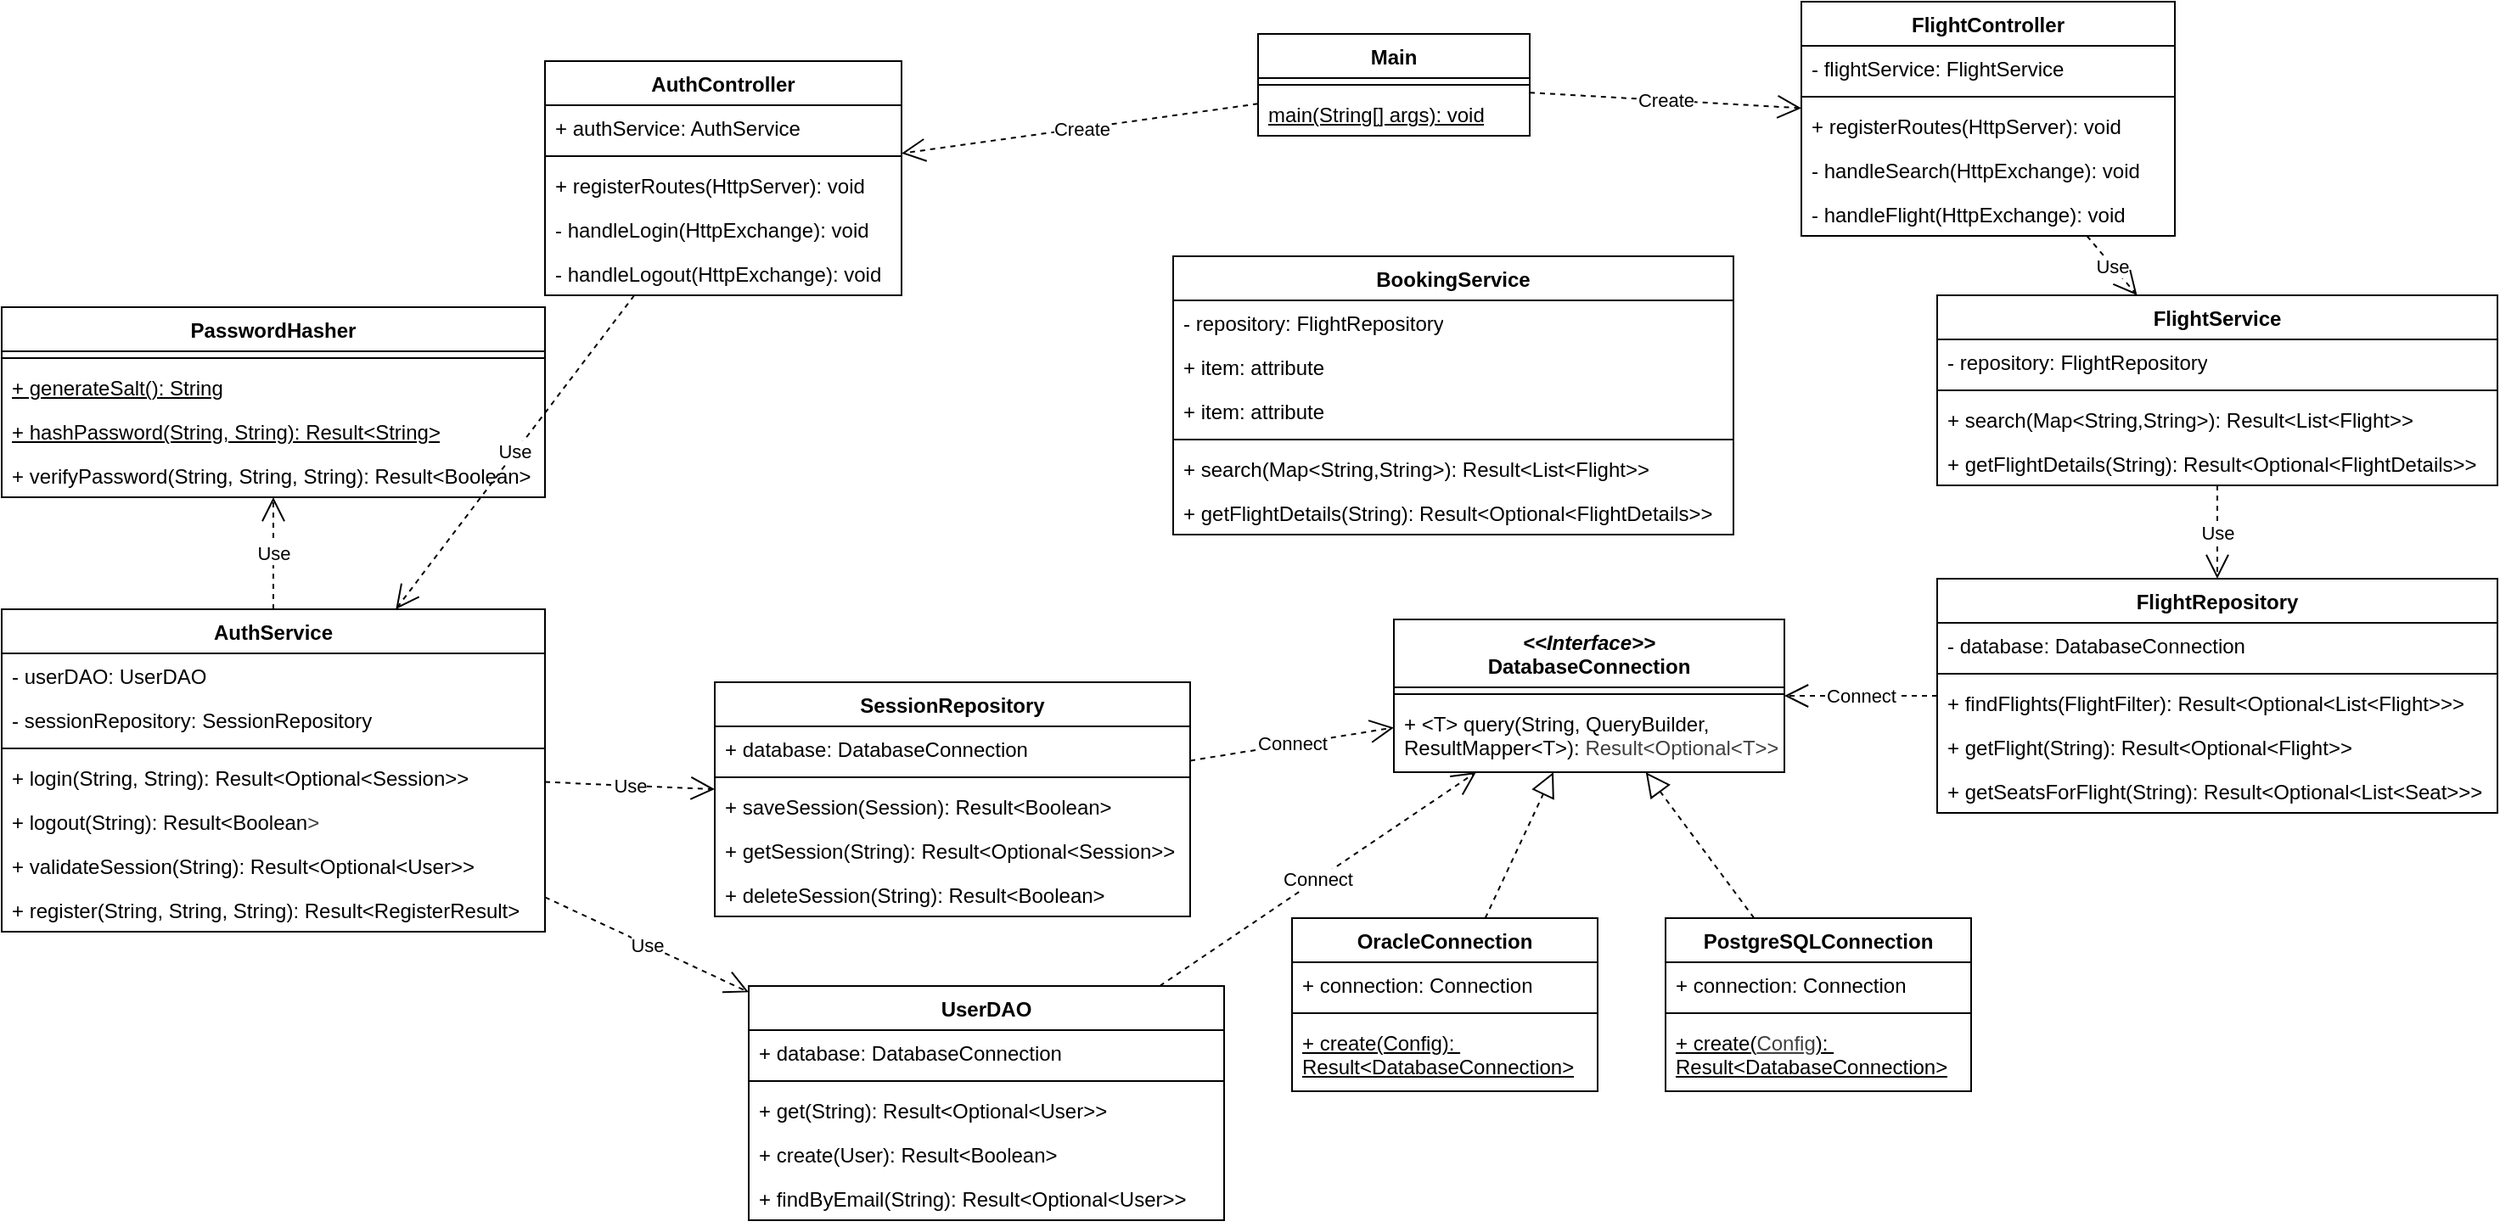 <mxfile scale="2" border="0">
    <diagram id="fuyrAB9VmnkUU6ZfSz69" name="Detailed">
        <mxGraphModel dx="1606" dy="539" grid="1" gridSize="10" guides="1" tooltips="1" connect="1" arrows="1" fold="1" page="1" pageScale="1" pageWidth="850" pageHeight="1100" background="#ffffff" math="0" shadow="0">
            <root>
                <mxCell id="0"/>
                <mxCell id="1" parent="0"/>
                <mxCell id="5" value="Main" style="swimlane;fontStyle=1;align=center;verticalAlign=top;childLayout=stackLayout;horizontal=1;startSize=26;horizontalStack=0;resizeParent=1;resizeParentMax=0;resizeLast=0;collapsible=1;marginBottom=0;whiteSpace=wrap;html=1;" parent="1" vertex="1">
                    <mxGeometry x="-20" y="99" width="160" height="60" as="geometry"/>
                </mxCell>
                <mxCell id="7" value="" style="line;strokeWidth=1;fillColor=none;align=left;verticalAlign=middle;spacingTop=-1;spacingLeft=3;spacingRight=3;rotatable=0;labelPosition=right;points=[];portConstraint=eastwest;strokeColor=inherit;" parent="5" vertex="1">
                    <mxGeometry y="26" width="160" height="8" as="geometry"/>
                </mxCell>
                <mxCell id="8" value="&lt;u&gt;main(String[] args): void&lt;/u&gt;" style="text;strokeColor=none;fillColor=none;align=left;verticalAlign=top;spacingLeft=4;spacingRight=4;overflow=hidden;rotatable=0;points=[[0,0.5],[1,0.5]];portConstraint=eastwest;whiteSpace=wrap;html=1;" parent="5" vertex="1">
                    <mxGeometry y="34" width="160" height="26" as="geometry"/>
                </mxCell>
                <mxCell id="13" value="FlightController" style="swimlane;fontStyle=1;align=center;verticalAlign=top;childLayout=stackLayout;horizontal=1;startSize=26;horizontalStack=0;resizeParent=1;resizeParentMax=0;resizeLast=0;collapsible=1;marginBottom=0;whiteSpace=wrap;html=1;" parent="1" vertex="1">
                    <mxGeometry x="300" y="80" width="220" height="138" as="geometry"/>
                </mxCell>
                <mxCell id="97" value="- flightService: FlightService" style="text;strokeColor=none;fillColor=none;align=left;verticalAlign=top;spacingLeft=4;spacingRight=4;overflow=hidden;rotatable=0;points=[[0,0.5],[1,0.5]];portConstraint=eastwest;whiteSpace=wrap;html=1;" parent="13" vertex="1">
                    <mxGeometry y="26" width="220" height="26" as="geometry"/>
                </mxCell>
                <mxCell id="14" value="" style="line;strokeWidth=1;fillColor=none;align=left;verticalAlign=middle;spacingTop=-1;spacingLeft=3;spacingRight=3;rotatable=0;labelPosition=right;points=[];portConstraint=eastwest;strokeColor=inherit;" parent="13" vertex="1">
                    <mxGeometry y="52" width="220" height="8" as="geometry"/>
                </mxCell>
                <mxCell id="15" value="+ registerRoutes(HttpServer): void" style="text;strokeColor=none;fillColor=none;align=left;verticalAlign=top;spacingLeft=4;spacingRight=4;overflow=hidden;rotatable=0;points=[[0,0.5],[1,0.5]];portConstraint=eastwest;whiteSpace=wrap;html=1;" parent="13" vertex="1">
                    <mxGeometry y="60" width="220" height="26" as="geometry"/>
                </mxCell>
                <mxCell id="98" value="- handleSearch(HttpExchange): void" style="text;strokeColor=none;fillColor=none;align=left;verticalAlign=top;spacingLeft=4;spacingRight=4;overflow=hidden;rotatable=0;points=[[0,0.5],[1,0.5]];portConstraint=eastwest;whiteSpace=wrap;html=1;" parent="13" vertex="1">
                    <mxGeometry y="86" width="220" height="26" as="geometry"/>
                </mxCell>
                <mxCell id="91" value="- handleFlight(&lt;span style=&quot;color: rgb(0, 0, 0);&quot;&gt;HttpExchange&lt;/span&gt;): void" style="text;strokeColor=none;fillColor=none;align=left;verticalAlign=top;spacingLeft=4;spacingRight=4;overflow=hidden;rotatable=0;points=[[0,0.5],[1,0.5]];portConstraint=eastwest;whiteSpace=wrap;html=1;" parent="13" vertex="1">
                    <mxGeometry y="112" width="220" height="26" as="geometry"/>
                </mxCell>
                <mxCell id="99" value="FlightService" style="swimlane;fontStyle=1;align=center;verticalAlign=top;childLayout=stackLayout;horizontal=1;startSize=26;horizontalStack=0;resizeParent=1;resizeParentMax=0;resizeLast=0;collapsible=1;marginBottom=0;whiteSpace=wrap;html=1;" parent="1" vertex="1">
                    <mxGeometry x="380" y="253" width="330" height="112" as="geometry"/>
                </mxCell>
                <mxCell id="100" value="-&amp;nbsp;&lt;span style=&quot;color: rgb(0, 0, 0);&quot;&gt;repository:&amp;nbsp;&lt;/span&gt;FlightRepository" style="text;strokeColor=none;fillColor=none;align=left;verticalAlign=top;spacingLeft=4;spacingRight=4;overflow=hidden;rotatable=0;points=[[0,0.5],[1,0.5]];portConstraint=eastwest;whiteSpace=wrap;html=1;" parent="99" vertex="1">
                    <mxGeometry y="26" width="330" height="26" as="geometry"/>
                </mxCell>
                <mxCell id="101" value="" style="line;strokeWidth=1;fillColor=none;align=left;verticalAlign=middle;spacingTop=-1;spacingLeft=3;spacingRight=3;rotatable=0;labelPosition=right;points=[];portConstraint=eastwest;strokeColor=inherit;" parent="99" vertex="1">
                    <mxGeometry y="52" width="330" height="8" as="geometry"/>
                </mxCell>
                <mxCell id="102" value="+ search(Map&amp;lt;String,String&amp;gt;): Result&amp;lt;List&amp;lt;Flight&amp;gt;&amp;gt;" style="text;strokeColor=none;fillColor=none;align=left;verticalAlign=top;spacingLeft=4;spacingRight=4;overflow=hidden;rotatable=0;points=[[0,0.5],[1,0.5]];portConstraint=eastwest;whiteSpace=wrap;html=1;" parent="99" vertex="1">
                    <mxGeometry y="60" width="330" height="26" as="geometry"/>
                </mxCell>
                <mxCell id="104" value="+ getFlightDetails(String): Result&amp;lt;Optional&amp;lt;FlightDetails&amp;gt;&amp;gt;" style="text;strokeColor=none;fillColor=none;align=left;verticalAlign=top;spacingLeft=4;spacingRight=4;overflow=hidden;rotatable=0;points=[[0,0.5],[1,0.5]];portConstraint=eastwest;whiteSpace=wrap;html=1;" parent="99" vertex="1">
                    <mxGeometry y="86" width="330" height="26" as="geometry"/>
                </mxCell>
                <mxCell id="106" value="FlightRepository" style="swimlane;fontStyle=1;align=center;verticalAlign=top;childLayout=stackLayout;horizontal=1;startSize=26;horizontalStack=0;resizeParent=1;resizeParentMax=0;resizeLast=0;collapsible=1;marginBottom=0;whiteSpace=wrap;html=1;" parent="1" vertex="1">
                    <mxGeometry x="380" y="420" width="330" height="138" as="geometry"/>
                </mxCell>
                <mxCell id="107" value="-&amp;nbsp;&lt;span style=&quot;color: rgb(0, 0, 0);&quot;&gt;database:&amp;nbsp;&lt;/span&gt;DatabaseConnection" style="text;strokeColor=none;fillColor=none;align=left;verticalAlign=top;spacingLeft=4;spacingRight=4;overflow=hidden;rotatable=0;points=[[0,0.5],[1,0.5]];portConstraint=eastwest;whiteSpace=wrap;html=1;" parent="106" vertex="1">
                    <mxGeometry y="26" width="330" height="26" as="geometry"/>
                </mxCell>
                <mxCell id="108" value="" style="line;strokeWidth=1;fillColor=none;align=left;verticalAlign=middle;spacingTop=-1;spacingLeft=3;spacingRight=3;rotatable=0;labelPosition=right;points=[];portConstraint=eastwest;strokeColor=inherit;" parent="106" vertex="1">
                    <mxGeometry y="52" width="330" height="8" as="geometry"/>
                </mxCell>
                <mxCell id="109" value="+ findFlights(FlightFilter): Result&amp;lt;Optional&amp;lt;List&amp;lt;Flight&amp;gt;&amp;gt;&amp;gt;" style="text;strokeColor=none;fillColor=none;align=left;verticalAlign=top;spacingLeft=4;spacingRight=4;overflow=hidden;rotatable=0;points=[[0,0.5],[1,0.5]];portConstraint=eastwest;whiteSpace=wrap;html=1;" parent="106" vertex="1">
                    <mxGeometry y="60" width="330" height="26" as="geometry"/>
                </mxCell>
                <mxCell id="110" value="+ getFlight(String): Result&amp;lt;Optional&amp;lt;Flight&amp;gt;&amp;gt;" style="text;strokeColor=none;fillColor=none;align=left;verticalAlign=top;spacingLeft=4;spacingRight=4;overflow=hidden;rotatable=0;points=[[0,0.5],[1,0.5]];portConstraint=eastwest;whiteSpace=wrap;html=1;" parent="106" vertex="1">
                    <mxGeometry y="86" width="330" height="26" as="geometry"/>
                </mxCell>
                <mxCell id="111" value="+ getSeatsForFlight(String): Result&amp;lt;Optional&amp;lt;List&amp;lt;Seat&amp;gt;&amp;gt;&amp;gt;" style="text;strokeColor=none;fillColor=none;align=left;verticalAlign=top;spacingLeft=4;spacingRight=4;overflow=hidden;rotatable=0;points=[[0,0.5],[1,0.5]];portConstraint=eastwest;whiteSpace=wrap;html=1;" parent="106" vertex="1">
                    <mxGeometry y="112" width="330" height="26" as="geometry"/>
                </mxCell>
                <mxCell id="118" value="&lt;div&gt;&lt;i style=&quot;&quot;&gt;&amp;lt;&amp;lt;Interface&amp;gt;&amp;gt;&lt;/i&gt;&lt;/div&gt;DatabaseConnection" style="swimlane;fontStyle=1;align=center;verticalAlign=top;childLayout=stackLayout;horizontal=1;startSize=40;horizontalStack=0;resizeParent=1;resizeParentMax=0;resizeLast=0;collapsible=1;marginBottom=0;whiteSpace=wrap;html=1;" parent="1" vertex="1">
                    <mxGeometry x="60" y="444" width="230" height="90" as="geometry"/>
                </mxCell>
                <mxCell id="120" value="" style="line;strokeWidth=1;fillColor=none;align=left;verticalAlign=middle;spacingTop=-1;spacingLeft=3;spacingRight=3;rotatable=0;labelPosition=right;points=[];portConstraint=eastwest;strokeColor=inherit;" parent="118" vertex="1">
                    <mxGeometry y="40" width="230" height="8" as="geometry"/>
                </mxCell>
                <mxCell id="121" value="+ &amp;lt;T&amp;gt; query(String, QueryBuilder,&amp;nbsp;&lt;div&gt;ResultMapper&amp;lt;T&amp;gt;):&amp;nbsp;&lt;span style=&quot;color: rgb(63, 63, 63); background-color: transparent;&quot;&gt;Result&amp;lt;Optional&amp;lt;T&amp;gt;&amp;gt;&lt;/span&gt;&lt;/div&gt;" style="text;strokeColor=none;fillColor=none;align=left;verticalAlign=top;spacingLeft=4;spacingRight=4;overflow=hidden;rotatable=0;points=[[0,0.5],[1,0.5]];portConstraint=eastwest;whiteSpace=wrap;html=1;" parent="118" vertex="1">
                    <mxGeometry y="48" width="230" height="42" as="geometry"/>
                </mxCell>
                <mxCell id="122" value="PostgreSQLConnection" style="swimlane;fontStyle=1;align=center;verticalAlign=top;childLayout=stackLayout;horizontal=1;startSize=26;horizontalStack=0;resizeParent=1;resizeParentMax=0;resizeLast=0;collapsible=1;marginBottom=0;whiteSpace=wrap;html=1;" parent="1" vertex="1">
                    <mxGeometry x="220" y="620" width="180" height="102" as="geometry"/>
                </mxCell>
                <mxCell id="123" value="+ connection: Connection" style="text;strokeColor=none;fillColor=none;align=left;verticalAlign=top;spacingLeft=4;spacingRight=4;overflow=hidden;rotatable=0;points=[[0,0.5],[1,0.5]];portConstraint=eastwest;whiteSpace=wrap;html=1;" parent="122" vertex="1">
                    <mxGeometry y="26" width="180" height="26" as="geometry"/>
                </mxCell>
                <mxCell id="124" value="" style="line;strokeWidth=1;fillColor=none;align=left;verticalAlign=middle;spacingTop=-1;spacingLeft=3;spacingRight=3;rotatable=0;labelPosition=right;points=[];portConstraint=eastwest;strokeColor=inherit;" parent="122" vertex="1">
                    <mxGeometry y="52" width="180" height="8" as="geometry"/>
                </mxCell>
                <mxCell id="125" value="&lt;u&gt;+ create(&lt;/u&gt;&lt;u style=&quot;color: rgb(63, 63, 63); scrollbar-color: rgb(226, 226, 226) rgb(251, 251, 251);&quot;&gt;Config&lt;/u&gt;&lt;u&gt;):&amp;nbsp;&lt;/u&gt;&lt;div&gt;&lt;u&gt;Result&amp;lt;DatabaseConnection&amp;gt;&lt;/u&gt;&lt;/div&gt;" style="text;strokeColor=none;fillColor=none;align=left;verticalAlign=top;spacingLeft=4;spacingRight=4;overflow=hidden;rotatable=0;points=[[0,0.5],[1,0.5]];portConstraint=eastwest;whiteSpace=wrap;html=1;" parent="122" vertex="1">
                    <mxGeometry y="60" width="180" height="42" as="geometry"/>
                </mxCell>
                <mxCell id="128" value="" style="endArrow=block;dashed=1;endFill=0;endSize=12;html=1;" parent="1" source="122" target="118" edge="1">
                    <mxGeometry width="160" relative="1" as="geometry">
                        <mxPoint x="470" y="660" as="sourcePoint"/>
                        <mxPoint x="630" y="660" as="targetPoint"/>
                    </mxGeometry>
                </mxCell>
                <mxCell id="129" value="OracleConnection" style="swimlane;fontStyle=1;align=center;verticalAlign=top;childLayout=stackLayout;horizontal=1;startSize=26;horizontalStack=0;resizeParent=1;resizeParentMax=0;resizeLast=0;collapsible=1;marginBottom=0;whiteSpace=wrap;html=1;" parent="1" vertex="1">
                    <mxGeometry y="620" width="180" height="102" as="geometry"/>
                </mxCell>
                <mxCell id="130" value="+ connection: Connection" style="text;strokeColor=none;fillColor=none;align=left;verticalAlign=top;spacingLeft=4;spacingRight=4;overflow=hidden;rotatable=0;points=[[0,0.5],[1,0.5]];portConstraint=eastwest;whiteSpace=wrap;html=1;" parent="129" vertex="1">
                    <mxGeometry y="26" width="180" height="26" as="geometry"/>
                </mxCell>
                <mxCell id="131" value="" style="line;strokeWidth=1;fillColor=none;align=left;verticalAlign=middle;spacingTop=-1;spacingLeft=3;spacingRight=3;rotatable=0;labelPosition=right;points=[];portConstraint=eastwest;strokeColor=inherit;" parent="129" vertex="1">
                    <mxGeometry y="52" width="180" height="8" as="geometry"/>
                </mxCell>
                <mxCell id="132" value="&lt;u&gt;+ create(Config):&amp;nbsp;&lt;/u&gt;&lt;div&gt;&lt;u&gt;Result&amp;lt;DatabaseConnection&amp;gt;&lt;/u&gt;&lt;/div&gt;" style="text;strokeColor=none;fillColor=none;align=left;verticalAlign=top;spacingLeft=4;spacingRight=4;overflow=hidden;rotatable=0;points=[[0,0.5],[1,0.5]];portConstraint=eastwest;whiteSpace=wrap;html=1;" parent="129" vertex="1">
                    <mxGeometry y="60" width="180" height="42" as="geometry"/>
                </mxCell>
                <mxCell id="133" value="" style="endArrow=block;dashed=1;endFill=0;endSize=12;html=1;" parent="1" source="129" target="118" edge="1">
                    <mxGeometry width="160" relative="1" as="geometry">
                        <mxPoint x="282" y="630" as="sourcePoint"/>
                        <mxPoint x="235" y="544" as="targetPoint"/>
                    </mxGeometry>
                </mxCell>
                <mxCell id="175" value="AuthService" style="swimlane;fontStyle=1;align=center;verticalAlign=top;childLayout=stackLayout;horizontal=1;startSize=26;horizontalStack=0;resizeParent=1;resizeParentMax=0;resizeLast=0;collapsible=1;marginBottom=0;whiteSpace=wrap;html=1;" parent="1" vertex="1">
                    <mxGeometry x="-760" y="438" width="320" height="190" as="geometry"/>
                </mxCell>
                <mxCell id="176" value="- userDAO:&amp;nbsp;&lt;span style=&quot;color: rgb(0, 0, 0);&quot;&gt;UserDAO&lt;/span&gt;" style="text;strokeColor=none;fillColor=none;align=left;verticalAlign=top;spacingLeft=4;spacingRight=4;overflow=hidden;rotatable=0;points=[[0,0.5],[1,0.5]];portConstraint=eastwest;whiteSpace=wrap;html=1;" parent="175" vertex="1">
                    <mxGeometry y="26" width="320" height="26" as="geometry"/>
                </mxCell>
                <mxCell id="180" value="-&amp;nbsp;&lt;span style=&quot;color: rgb(0, 0, 0);&quot;&gt;sessionRepository:&amp;nbsp;&lt;/span&gt;SessionRepository" style="text;strokeColor=none;fillColor=none;align=left;verticalAlign=top;spacingLeft=4;spacingRight=4;overflow=hidden;rotatable=0;points=[[0,0.5],[1,0.5]];portConstraint=eastwest;whiteSpace=wrap;html=1;" parent="175" vertex="1">
                    <mxGeometry y="52" width="320" height="26" as="geometry"/>
                </mxCell>
                <mxCell id="177" value="" style="line;strokeWidth=1;fillColor=none;align=left;verticalAlign=middle;spacingTop=-1;spacingLeft=3;spacingRight=3;rotatable=0;labelPosition=right;points=[];portConstraint=eastwest;strokeColor=inherit;" parent="175" vertex="1">
                    <mxGeometry y="78" width="320" height="8" as="geometry"/>
                </mxCell>
                <mxCell id="178" value="+ login(String, String): Result&amp;lt;Optional&amp;lt;Session&amp;gt;&amp;gt;" style="text;strokeColor=none;fillColor=none;align=left;verticalAlign=top;spacingLeft=4;spacingRight=4;overflow=hidden;rotatable=0;points=[[0,0.5],[1,0.5]];portConstraint=eastwest;whiteSpace=wrap;html=1;" parent="175" vertex="1">
                    <mxGeometry y="86" width="320" height="26" as="geometry"/>
                </mxCell>
                <mxCell id="179" value="+ logout(String): Result&amp;lt;Boolean&lt;span style=&quot;color: rgb(63, 63, 63); background-color: transparent;&quot;&gt;&amp;gt;&lt;/span&gt;" style="text;strokeColor=none;fillColor=none;align=left;verticalAlign=top;spacingLeft=4;spacingRight=4;overflow=hidden;rotatable=0;points=[[0,0.5],[1,0.5]];portConstraint=eastwest;whiteSpace=wrap;html=1;" parent="175" vertex="1">
                    <mxGeometry y="112" width="320" height="26" as="geometry"/>
                </mxCell>
                <mxCell id="181" value="+ validateSession(String): Result&amp;lt;Optional&amp;lt;User&amp;gt;&amp;gt;" style="text;strokeColor=none;fillColor=none;align=left;verticalAlign=top;spacingLeft=4;spacingRight=4;overflow=hidden;rotatable=0;points=[[0,0.5],[1,0.5]];portConstraint=eastwest;whiteSpace=wrap;html=1;" parent="175" vertex="1">
                    <mxGeometry y="138" width="320" height="26" as="geometry"/>
                </mxCell>
                <mxCell id="207" value="+ register(String, String, String): Result&amp;lt;RegisterResult&amp;gt;" style="text;strokeColor=none;fillColor=none;align=left;verticalAlign=top;spacingLeft=4;spacingRight=4;overflow=hidden;rotatable=0;points=[[0,0.5],[1,0.5]];portConstraint=eastwest;whiteSpace=wrap;html=1;" parent="175" vertex="1">
                    <mxGeometry y="164" width="320" height="26" as="geometry"/>
                </mxCell>
                <mxCell id="182" value="AuthController" style="swimlane;fontStyle=1;align=center;verticalAlign=top;childLayout=stackLayout;horizontal=1;startSize=26;horizontalStack=0;resizeParent=1;resizeParentMax=0;resizeLast=0;collapsible=1;marginBottom=0;whiteSpace=wrap;html=1;" parent="1" vertex="1">
                    <mxGeometry x="-440" y="115" width="210" height="138" as="geometry"/>
                </mxCell>
                <mxCell id="183" value="+ authService: AuthService" style="text;strokeColor=none;fillColor=none;align=left;verticalAlign=top;spacingLeft=4;spacingRight=4;overflow=hidden;rotatable=0;points=[[0,0.5],[1,0.5]];portConstraint=eastwest;whiteSpace=wrap;html=1;" parent="182" vertex="1">
                    <mxGeometry y="26" width="210" height="26" as="geometry"/>
                </mxCell>
                <mxCell id="184" value="" style="line;strokeWidth=1;fillColor=none;align=left;verticalAlign=middle;spacingTop=-1;spacingLeft=3;spacingRight=3;rotatable=0;labelPosition=right;points=[];portConstraint=eastwest;strokeColor=inherit;" parent="182" vertex="1">
                    <mxGeometry y="52" width="210" height="8" as="geometry"/>
                </mxCell>
                <mxCell id="185" value="+ registerRoutes(HttpServer): void" style="text;strokeColor=none;fillColor=none;align=left;verticalAlign=top;spacingLeft=4;spacingRight=4;overflow=hidden;rotatable=0;points=[[0,0.5],[1,0.5]];portConstraint=eastwest;whiteSpace=wrap;html=1;" parent="182" vertex="1">
                    <mxGeometry y="60" width="210" height="26" as="geometry"/>
                </mxCell>
                <mxCell id="186" value="- handleLogin(HttpExchange): void" style="text;strokeColor=none;fillColor=none;align=left;verticalAlign=top;spacingLeft=4;spacingRight=4;overflow=hidden;rotatable=0;points=[[0,0.5],[1,0.5]];portConstraint=eastwest;whiteSpace=wrap;html=1;" parent="182" vertex="1">
                    <mxGeometry y="86" width="210" height="26" as="geometry"/>
                </mxCell>
                <mxCell id="187" value="&lt;span style=&quot;color: rgb(0, 0, 0);&quot;&gt;- handleLogout(HttpExchange): void&lt;/span&gt;" style="text;strokeColor=none;fillColor=none;align=left;verticalAlign=top;spacingLeft=4;spacingRight=4;overflow=hidden;rotatable=0;points=[[0,0.5],[1,0.5]];portConstraint=eastwest;whiteSpace=wrap;html=1;" parent="182" vertex="1">
                    <mxGeometry y="112" width="210" height="26" as="geometry"/>
                </mxCell>
                <mxCell id="190" value="UserDAO" style="swimlane;fontStyle=1;align=center;verticalAlign=top;childLayout=stackLayout;horizontal=1;startSize=26;horizontalStack=0;resizeParent=1;resizeParentMax=0;resizeLast=0;collapsible=1;marginBottom=0;whiteSpace=wrap;html=1;" parent="1" vertex="1">
                    <mxGeometry x="-320" y="660" width="280" height="138" as="geometry"/>
                </mxCell>
                <mxCell id="191" value="+&amp;nbsp;&lt;span style=&quot;color: rgb(0, 0, 0);&quot;&gt;database&lt;/span&gt;: DatabaseConnection" style="text;strokeColor=none;fillColor=none;align=left;verticalAlign=top;spacingLeft=4;spacingRight=4;overflow=hidden;rotatable=0;points=[[0,0.5],[1,0.5]];portConstraint=eastwest;whiteSpace=wrap;html=1;" parent="190" vertex="1">
                    <mxGeometry y="26" width="280" height="26" as="geometry"/>
                </mxCell>
                <mxCell id="192" value="" style="line;strokeWidth=1;fillColor=none;align=left;verticalAlign=middle;spacingTop=-1;spacingLeft=3;spacingRight=3;rotatable=0;labelPosition=right;points=[];portConstraint=eastwest;strokeColor=inherit;" parent="190" vertex="1">
                    <mxGeometry y="52" width="280" height="8" as="geometry"/>
                </mxCell>
                <mxCell id="193" value="+ get(String): Result&amp;lt;Optional&amp;lt;User&amp;gt;&amp;gt;" style="text;strokeColor=none;fillColor=none;align=left;verticalAlign=top;spacingLeft=4;spacingRight=4;overflow=hidden;rotatable=0;points=[[0,0.5],[1,0.5]];portConstraint=eastwest;whiteSpace=wrap;html=1;" parent="190" vertex="1">
                    <mxGeometry y="60" width="280" height="26" as="geometry"/>
                </mxCell>
                <mxCell id="196" value="+ create(User): Result&amp;lt;Boolean&amp;gt;" style="text;strokeColor=none;fillColor=none;align=left;verticalAlign=top;spacingLeft=4;spacingRight=4;overflow=hidden;rotatable=0;points=[[0,0.5],[1,0.5]];portConstraint=eastwest;whiteSpace=wrap;html=1;" parent="190" vertex="1">
                    <mxGeometry y="86" width="280" height="26" as="geometry"/>
                </mxCell>
                <mxCell id="194" value="+ findByEmail(String): Result&amp;lt;Optional&amp;lt;User&amp;gt;&amp;gt;" style="text;strokeColor=none;fillColor=none;align=left;verticalAlign=top;spacingLeft=4;spacingRight=4;overflow=hidden;rotatable=0;points=[[0,0.5],[1,0.5]];portConstraint=eastwest;whiteSpace=wrap;html=1;" parent="190" vertex="1">
                    <mxGeometry y="112" width="280" height="26" as="geometry"/>
                </mxCell>
                <mxCell id="197" value="SessionRepository" style="swimlane;fontStyle=1;align=center;verticalAlign=top;childLayout=stackLayout;horizontal=1;startSize=26;horizontalStack=0;resizeParent=1;resizeParentMax=0;resizeLast=0;collapsible=1;marginBottom=0;whiteSpace=wrap;html=1;" parent="1" vertex="1">
                    <mxGeometry x="-340" y="481" width="280" height="138" as="geometry"/>
                </mxCell>
                <mxCell id="198" value="+&amp;nbsp;&lt;span style=&quot;color: rgb(0, 0, 0);&quot;&gt;database&lt;/span&gt;: DatabaseConnection" style="text;strokeColor=none;fillColor=none;align=left;verticalAlign=top;spacingLeft=4;spacingRight=4;overflow=hidden;rotatable=0;points=[[0,0.5],[1,0.5]];portConstraint=eastwest;whiteSpace=wrap;html=1;" parent="197" vertex="1">
                    <mxGeometry y="26" width="280" height="26" as="geometry"/>
                </mxCell>
                <mxCell id="199" value="" style="line;strokeWidth=1;fillColor=none;align=left;verticalAlign=middle;spacingTop=-1;spacingLeft=3;spacingRight=3;rotatable=0;labelPosition=right;points=[];portConstraint=eastwest;strokeColor=inherit;" parent="197" vertex="1">
                    <mxGeometry y="52" width="280" height="8" as="geometry"/>
                </mxCell>
                <mxCell id="200" value="+ saveSession(Session): Result&amp;lt;Boolean&amp;gt;" style="text;strokeColor=none;fillColor=none;align=left;verticalAlign=top;spacingLeft=4;spacingRight=4;overflow=hidden;rotatable=0;points=[[0,0.5],[1,0.5]];portConstraint=eastwest;whiteSpace=wrap;html=1;" parent="197" vertex="1">
                    <mxGeometry y="60" width="280" height="26" as="geometry"/>
                </mxCell>
                <mxCell id="201" value="+ getSession(String): Result&amp;lt;Optional&amp;lt;Session&amp;gt;&amp;gt;" style="text;strokeColor=none;fillColor=none;align=left;verticalAlign=top;spacingLeft=4;spacingRight=4;overflow=hidden;rotatable=0;points=[[0,0.5],[1,0.5]];portConstraint=eastwest;whiteSpace=wrap;html=1;" parent="197" vertex="1">
                    <mxGeometry y="86" width="280" height="26" as="geometry"/>
                </mxCell>
                <mxCell id="202" value="+ deleteSession(String): Result&amp;lt;Boolean&amp;gt;" style="text;strokeColor=none;fillColor=none;align=left;verticalAlign=top;spacingLeft=4;spacingRight=4;overflow=hidden;rotatable=0;points=[[0,0.5],[1,0.5]];portConstraint=eastwest;whiteSpace=wrap;html=1;" parent="197" vertex="1">
                    <mxGeometry y="112" width="280" height="26" as="geometry"/>
                </mxCell>
                <mxCell id="208" value="PasswordHasher" style="swimlane;fontStyle=1;align=center;verticalAlign=top;childLayout=stackLayout;horizontal=1;startSize=26;horizontalStack=0;resizeParent=1;resizeParentMax=0;resizeLast=0;collapsible=1;marginBottom=0;whiteSpace=wrap;html=1;" parent="1" vertex="1">
                    <mxGeometry x="-760" y="260" width="320" height="112" as="geometry"/>
                </mxCell>
                <mxCell id="210" value="" style="line;strokeWidth=1;fillColor=none;align=left;verticalAlign=middle;spacingTop=-1;spacingLeft=3;spacingRight=3;rotatable=0;labelPosition=right;points=[];portConstraint=eastwest;strokeColor=inherit;" parent="208" vertex="1">
                    <mxGeometry y="26" width="320" height="8" as="geometry"/>
                </mxCell>
                <mxCell id="211" value="&lt;u&gt;+ generateSalt(): String&lt;/u&gt;" style="text;strokeColor=none;fillColor=none;align=left;verticalAlign=top;spacingLeft=4;spacingRight=4;overflow=hidden;rotatable=0;points=[[0,0.5],[1,0.5]];portConstraint=eastwest;whiteSpace=wrap;html=1;" parent="208" vertex="1">
                    <mxGeometry y="34" width="320" height="26" as="geometry"/>
                </mxCell>
                <mxCell id="212" value="&lt;u&gt;+ hashPassword(String, String): Result&amp;lt;String&amp;gt;&lt;/u&gt;" style="text;strokeColor=none;fillColor=none;align=left;verticalAlign=top;spacingLeft=4;spacingRight=4;overflow=hidden;rotatable=0;points=[[0,0.5],[1,0.5]];portConstraint=eastwest;whiteSpace=wrap;html=1;" parent="208" vertex="1">
                    <mxGeometry y="60" width="320" height="26" as="geometry"/>
                </mxCell>
                <mxCell id="213" value="+ verifyPassword(String, String, String): Result&amp;lt;Boolean&amp;gt;" style="text;strokeColor=none;fillColor=none;align=left;verticalAlign=top;spacingLeft=4;spacingRight=4;overflow=hidden;rotatable=0;points=[[0,0.5],[1,0.5]];portConstraint=eastwest;whiteSpace=wrap;html=1;" parent="208" vertex="1">
                    <mxGeometry y="86" width="320" height="26" as="geometry"/>
                </mxCell>
                <mxCell id="214" value="Use" style="endArrow=open;endSize=12;dashed=1;html=1;" parent="1" source="175" target="208" edge="1">
                    <mxGeometry width="160" relative="1" as="geometry">
                        <mxPoint x="-420" y="250" as="sourcePoint"/>
                        <mxPoint x="-260" y="250" as="targetPoint"/>
                    </mxGeometry>
                </mxCell>
                <mxCell id="215" value="Create" style="endArrow=open;endSize=12;dashed=1;html=1;" parent="1" source="5" target="182" edge="1">
                    <mxGeometry x="-0.005" width="160" relative="1" as="geometry">
                        <mxPoint x="-360" y="220" as="sourcePoint"/>
                        <mxPoint x="-200" y="220" as="targetPoint"/>
                        <mxPoint as="offset"/>
                    </mxGeometry>
                </mxCell>
                <mxCell id="216" value="Create" style="endArrow=open;endSize=12;dashed=1;html=1;" parent="1" source="5" target="13" edge="1">
                    <mxGeometry width="160" relative="1" as="geometry">
                        <mxPoint x="230" y="110" as="sourcePoint"/>
                        <mxPoint x="390" y="110" as="targetPoint"/>
                    </mxGeometry>
                </mxCell>
                <mxCell id="217" value="Use" style="endArrow=open;endSize=12;dashed=1;html=1;" parent="1" source="13" target="99" edge="1">
                    <mxGeometry x="-0.006" width="160" relative="1" as="geometry">
                        <mxPoint x="330" y="370" as="sourcePoint"/>
                        <mxPoint x="505" y="400" as="targetPoint"/>
                        <mxPoint as="offset"/>
                    </mxGeometry>
                </mxCell>
                <mxCell id="218" value="Use" style="endArrow=open;endSize=12;dashed=1;html=1;" parent="1" source="99" target="106" edge="1">
                    <mxGeometry x="-0.006" width="160" relative="1" as="geometry">
                        <mxPoint x="320" y="319" as="sourcePoint"/>
                        <mxPoint x="390" y="319" as="targetPoint"/>
                        <mxPoint as="offset"/>
                    </mxGeometry>
                </mxCell>
                <mxCell id="219" value="&lt;span style=&quot;color: rgb(0, 0, 0);&quot;&gt;Connect&lt;/span&gt;" style="endArrow=open;endSize=12;dashed=1;html=1;" parent="1" source="106" target="118" edge="1">
                    <mxGeometry x="0.003" width="160" relative="1" as="geometry">
                        <mxPoint x="300" y="390" as="sourcePoint"/>
                        <mxPoint x="460" y="390" as="targetPoint"/>
                        <mxPoint as="offset"/>
                    </mxGeometry>
                </mxCell>
                <mxCell id="220" value="Connect" style="endArrow=open;endSize=12;dashed=1;html=1;" parent="1" source="197" target="118" edge="1">
                    <mxGeometry width="160" relative="1" as="geometry">
                        <mxPoint x="-40" y="410" as="sourcePoint"/>
                        <mxPoint x="120" y="410" as="targetPoint"/>
                    </mxGeometry>
                </mxCell>
                <mxCell id="221" value="Connect" style="endArrow=open;endSize=12;dashed=1;html=1;" parent="1" source="190" target="118" edge="1">
                    <mxGeometry width="160" relative="1" as="geometry">
                        <mxPoint x="10" y="790" as="sourcePoint"/>
                        <mxPoint x="170" y="790" as="targetPoint"/>
                    </mxGeometry>
                </mxCell>
                <mxCell id="222" value="Use" style="endArrow=open;endSize=12;dashed=1;html=1;" parent="1" source="182" target="175" edge="1">
                    <mxGeometry width="160" relative="1" as="geometry">
                        <mxPoint x="-90" y="440" as="sourcePoint"/>
                        <mxPoint x="70" y="440" as="targetPoint"/>
                    </mxGeometry>
                </mxCell>
                <mxCell id="223" value="Use" style="endArrow=open;endSize=12;dashed=1;html=1;" parent="1" source="175" target="197" edge="1">
                    <mxGeometry x="0.006" width="160" relative="1" as="geometry">
                        <mxPoint x="-440" y="650" as="sourcePoint"/>
                        <mxPoint x="-280" y="650" as="targetPoint"/>
                        <mxPoint as="offset"/>
                    </mxGeometry>
                </mxCell>
                <mxCell id="224" value="Use" style="endArrow=open;endSize=12;dashed=1;html=1;" parent="1" source="175" target="190" edge="1">
                    <mxGeometry width="160" relative="1" as="geometry">
                        <mxPoint x="-490" y="740" as="sourcePoint"/>
                        <mxPoint x="-330" y="740" as="targetPoint"/>
                    </mxGeometry>
                </mxCell>
                <mxCell id="225" value="BookingService" style="swimlane;fontStyle=1;align=center;verticalAlign=top;childLayout=stackLayout;horizontal=1;startSize=26;horizontalStack=0;resizeParent=1;resizeParentMax=0;resizeLast=0;collapsible=1;marginBottom=0;whiteSpace=wrap;html=1;" parent="1" vertex="1">
                    <mxGeometry x="-70" y="230" width="330" height="164" as="geometry"/>
                </mxCell>
                <mxCell id="226" value="-&amp;nbsp;&lt;span style=&quot;color: rgb(0, 0, 0);&quot;&gt;repository:&amp;nbsp;&lt;/span&gt;FlightRepository" style="text;strokeColor=none;fillColor=none;align=left;verticalAlign=top;spacingLeft=4;spacingRight=4;overflow=hidden;rotatable=0;points=[[0,0.5],[1,0.5]];portConstraint=eastwest;whiteSpace=wrap;html=1;" parent="225" vertex="1">
                    <mxGeometry y="26" width="330" height="26" as="geometry"/>
                </mxCell>
                <mxCell id="230" value="+ item: attribute" style="text;strokeColor=none;fillColor=none;align=left;verticalAlign=top;spacingLeft=4;spacingRight=4;overflow=hidden;rotatable=0;points=[[0,0.5],[1,0.5]];portConstraint=eastwest;whiteSpace=wrap;html=1;" parent="225" vertex="1">
                    <mxGeometry y="52" width="330" height="26" as="geometry"/>
                </mxCell>
                <mxCell id="231" value="+ item: attribute" style="text;strokeColor=none;fillColor=none;align=left;verticalAlign=top;spacingLeft=4;spacingRight=4;overflow=hidden;rotatable=0;points=[[0,0.5],[1,0.5]];portConstraint=eastwest;whiteSpace=wrap;html=1;" parent="225" vertex="1">
                    <mxGeometry y="78" width="330" height="26" as="geometry"/>
                </mxCell>
                <mxCell id="227" value="" style="line;strokeWidth=1;fillColor=none;align=left;verticalAlign=middle;spacingTop=-1;spacingLeft=3;spacingRight=3;rotatable=0;labelPosition=right;points=[];portConstraint=eastwest;strokeColor=inherit;" parent="225" vertex="1">
                    <mxGeometry y="104" width="330" height="8" as="geometry"/>
                </mxCell>
                <mxCell id="228" value="+ search(Map&amp;lt;String,String&amp;gt;): Result&amp;lt;List&amp;lt;Flight&amp;gt;&amp;gt;" style="text;strokeColor=none;fillColor=none;align=left;verticalAlign=top;spacingLeft=4;spacingRight=4;overflow=hidden;rotatable=0;points=[[0,0.5],[1,0.5]];portConstraint=eastwest;whiteSpace=wrap;html=1;" parent="225" vertex="1">
                    <mxGeometry y="112" width="330" height="26" as="geometry"/>
                </mxCell>
                <mxCell id="229" value="+ getFlightDetails(String): Result&amp;lt;Optional&amp;lt;FlightDetails&amp;gt;&amp;gt;" style="text;strokeColor=none;fillColor=none;align=left;verticalAlign=top;spacingLeft=4;spacingRight=4;overflow=hidden;rotatable=0;points=[[0,0.5],[1,0.5]];portConstraint=eastwest;whiteSpace=wrap;html=1;" parent="225" vertex="1">
                    <mxGeometry y="138" width="330" height="26" as="geometry"/>
                </mxCell>
            </root>
        </mxGraphModel>
    </diagram>
    <diagram id="A-eiyN4UsK5ry4XvOA41" name="Modules">
        <mxGraphModel dx="2013" dy="829" grid="1" gridSize="10" guides="1" tooltips="1" connect="1" arrows="1" fold="1" page="1" pageScale="1" pageWidth="850" pageHeight="1100" math="0" shadow="0">
            <root>
                <mxCell id="0"/>
                <mxCell id="1" parent="0"/>
                <mxCell id="-EjL1i1wXNJWNGbQ4jRf-1" value="&lt;span style=&quot;color: rgb(0, 0, 0); font-weight: 700;&quot;&gt;Main&lt;/span&gt;" style="html=1;whiteSpace=wrap;" vertex="1" parent="1">
                    <mxGeometry x="-440" y="480" width="110" height="50" as="geometry"/>
                </mxCell>
                <mxCell id="-EjL1i1wXNJWNGbQ4jRf-2" value="&lt;span style=&quot;color: rgb(0, 0, 0); font-weight: 700;&quot;&gt;FlightController&lt;/span&gt;" style="html=1;whiteSpace=wrap;" vertex="1" parent="1">
                    <mxGeometry x="-240" y="600" width="110" height="50" as="geometry"/>
                </mxCell>
                <mxCell id="-EjL1i1wXNJWNGbQ4jRf-3" value="&lt;span style=&quot;color: rgb(0, 0, 0); font-weight: 700;&quot;&gt;BookingService&lt;/span&gt;" style="html=1;whiteSpace=wrap;" vertex="1" parent="1">
                    <mxGeometry x="-50" y="540" width="110" height="50" as="geometry"/>
                </mxCell>
                <mxCell id="-EjL1i1wXNJWNGbQ4jRf-4" value="&lt;b&gt;Booking&lt;/b&gt;&lt;div&gt;&lt;b&gt;Controller&lt;/b&gt;&lt;/div&gt;" style="html=1;whiteSpace=wrap;" vertex="1" parent="1">
                    <mxGeometry x="-240" y="480" width="110" height="50" as="geometry"/>
                </mxCell>
                <mxCell id="-EjL1i1wXNJWNGbQ4jRf-5" value="&lt;b&gt;AuthController&lt;/b&gt;" style="html=1;whiteSpace=wrap;" vertex="1" parent="1">
                    <mxGeometry x="-240" y="360" width="110" height="50" as="geometry"/>
                </mxCell>
                <mxCell id="-EjL1i1wXNJWNGbQ4jRf-6" value="&lt;b&gt;FlightService&lt;/b&gt;" style="html=1;whiteSpace=wrap;" vertex="1" parent="1">
                    <mxGeometry x="-50" y="660" width="110" height="50" as="geometry"/>
                </mxCell>
                <mxCell id="-EjL1i1wXNJWNGbQ4jRf-7" value="&lt;b&gt;AuthService&lt;/b&gt;" style="html=1;whiteSpace=wrap;" vertex="1" parent="1">
                    <mxGeometry x="-50" y="420" width="110" height="50" as="geometry"/>
                </mxCell>
                <mxCell id="-EjL1i1wXNJWNGbQ4jRf-8" value="&lt;b&gt;FlightRepository&lt;/b&gt;" style="html=1;whiteSpace=wrap;" vertex="1" parent="1">
                    <mxGeometry x="160" y="660" width="110" height="50" as="geometry"/>
                </mxCell>
                <mxCell id="-EjL1i1wXNJWNGbQ4jRf-9" value="&lt;b&gt;SeatRepository&lt;/b&gt;" style="html=1;whiteSpace=wrap;" vertex="1" parent="1">
                    <mxGeometry x="160" y="540" width="110" height="50" as="geometry"/>
                </mxCell>
                <mxCell id="-EjL1i1wXNJWNGbQ4jRf-10" value="&lt;b&gt;Session&lt;/b&gt;&lt;div&gt;&lt;b&gt;Repository&lt;/b&gt;&lt;/div&gt;" style="html=1;whiteSpace=wrap;" vertex="1" parent="1">
                    <mxGeometry x="160" y="420" width="110" height="50" as="geometry"/>
                </mxCell>
                <mxCell id="-EjL1i1wXNJWNGbQ4jRf-11" value="&lt;b&gt;UserDAO&lt;/b&gt;" style="html=1;whiteSpace=wrap;" vertex="1" parent="1">
                    <mxGeometry x="160" y="300" width="110" height="50" as="geometry"/>
                </mxCell>
                <mxCell id="-EjL1i1wXNJWNGbQ4jRf-12" value="&lt;b&gt;Database&lt;/b&gt;&lt;div&gt;&lt;b&gt;Connection&lt;/b&gt;&lt;/div&gt;" style="html=1;whiteSpace=wrap;" vertex="1" parent="1">
                    <mxGeometry x="360" y="480" width="110" height="50" as="geometry"/>
                </mxCell>
                <mxCell id="-EjL1i1wXNJWNGbQ4jRf-13" value="&lt;b&gt;Oracle&lt;/b&gt;&lt;div&gt;&lt;b&gt;Connection&lt;/b&gt;&lt;/div&gt;" style="html=1;whiteSpace=wrap;" vertex="1" parent="1">
                    <mxGeometry x="360" y="600" width="110" height="50" as="geometry"/>
                </mxCell>
                <mxCell id="-EjL1i1wXNJWNGbQ4jRf-14" value="&lt;b&gt;PostgreSQL&lt;/b&gt;&lt;div&gt;&lt;b&gt;Connection&lt;/b&gt;&lt;/div&gt;" style="html=1;whiteSpace=wrap;" vertex="1" parent="1">
                    <mxGeometry x="360" y="360" width="110" height="50" as="geometry"/>
                </mxCell>
                <mxCell id="-EjL1i1wXNJWNGbQ4jRf-15" value="" style="endArrow=block;dashed=1;endFill=0;endSize=12;html=1;" edge="1" parent="1" source="-EjL1i1wXNJWNGbQ4jRf-13" target="-EjL1i1wXNJWNGbQ4jRf-12">
                    <mxGeometry width="160" relative="1" as="geometry">
                        <mxPoint x="220" y="630" as="sourcePoint"/>
                        <mxPoint x="380" y="630" as="targetPoint"/>
                    </mxGeometry>
                </mxCell>
                <mxCell id="-EjL1i1wXNJWNGbQ4jRf-16" value="" style="endArrow=block;dashed=1;endFill=0;endSize=12;html=1;" edge="1" parent="1" source="-EjL1i1wXNJWNGbQ4jRf-14" target="-EjL1i1wXNJWNGbQ4jRf-12">
                    <mxGeometry width="160" relative="1" as="geometry">
                        <mxPoint x="210" y="620" as="sourcePoint"/>
                        <mxPoint x="370" y="620" as="targetPoint"/>
                    </mxGeometry>
                </mxCell>
                <mxCell id="-EjL1i1wXNJWNGbQ4jRf-17" value="Use" style="endArrow=open;endSize=12;dashed=1;html=1;" edge="1" parent="1" source="-EjL1i1wXNJWNGbQ4jRf-1" target="-EjL1i1wXNJWNGbQ4jRf-5">
                    <mxGeometry x="-0.008" width="160" relative="1" as="geometry">
                        <mxPoint x="140" y="200" as="sourcePoint"/>
                        <mxPoint x="300" y="200" as="targetPoint"/>
                        <mxPoint as="offset"/>
                    </mxGeometry>
                </mxCell>
                <mxCell id="-EjL1i1wXNJWNGbQ4jRf-18" value="Use" style="endArrow=open;endSize=12;dashed=1;html=1;" edge="1" parent="1" source="-EjL1i1wXNJWNGbQ4jRf-1" target="-EjL1i1wXNJWNGbQ4jRf-2">
                    <mxGeometry width="160" relative="1" as="geometry">
                        <mxPoint x="230" y="620" as="sourcePoint"/>
                        <mxPoint x="390" y="620" as="targetPoint"/>
                    </mxGeometry>
                </mxCell>
                <mxCell id="-EjL1i1wXNJWNGbQ4jRf-19" value="Use" style="endArrow=open;endSize=12;dashed=1;html=1;" edge="1" parent="1" source="-EjL1i1wXNJWNGbQ4jRf-1" target="-EjL1i1wXNJWNGbQ4jRf-4">
                    <mxGeometry width="160" relative="1" as="geometry">
                        <mxPoint x="230" y="210" as="sourcePoint"/>
                        <mxPoint x="390" y="210" as="targetPoint"/>
                    </mxGeometry>
                </mxCell>
                <mxCell id="-EjL1i1wXNJWNGbQ4jRf-20" value="Use" style="endArrow=open;endSize=12;dashed=1;html=1;" edge="1" parent="1" source="-EjL1i1wXNJWNGbQ4jRf-6" target="-EjL1i1wXNJWNGbQ4jRf-9">
                    <mxGeometry width="160" relative="1" as="geometry">
                        <mxPoint x="-135" y="380" as="sourcePoint"/>
                        <mxPoint x="160" y="440" as="targetPoint"/>
                    </mxGeometry>
                </mxCell>
                <mxCell id="-EjL1i1wXNJWNGbQ4jRf-21" value="Use" style="endArrow=open;endSize=12;dashed=1;html=1;" edge="1" parent="1" source="-EjL1i1wXNJWNGbQ4jRf-3" target="-EjL1i1wXNJWNGbQ4jRf-9">
                    <mxGeometry width="160" relative="1" as="geometry">
                        <mxPoint x="100" y="440" as="sourcePoint"/>
                        <mxPoint x="260" y="440" as="targetPoint"/>
                    </mxGeometry>
                </mxCell>
                <mxCell id="-EjL1i1wXNJWNGbQ4jRf-22" value="Use" style="endArrow=open;endSize=12;dashed=1;html=1;" edge="1" parent="1" source="-EjL1i1wXNJWNGbQ4jRf-3" target="-EjL1i1wXNJWNGbQ4jRf-7">
                    <mxGeometry width="160" relative="1" as="geometry">
                        <mxPoint x="30" y="430" as="sourcePoint"/>
                        <mxPoint x="190" y="430" as="targetPoint"/>
                    </mxGeometry>
                </mxCell>
                <mxCell id="-EjL1i1wXNJWNGbQ4jRf-23" value="Use" style="endArrow=open;endSize=12;dashed=1;html=1;" edge="1" parent="1" source="-EjL1i1wXNJWNGbQ4jRf-3" target="-EjL1i1wXNJWNGbQ4jRf-6">
                    <mxGeometry width="160" relative="1" as="geometry">
                        <mxPoint x="210" y="560" as="sourcePoint"/>
                        <mxPoint x="370" y="560" as="targetPoint"/>
                    </mxGeometry>
                </mxCell>
                <mxCell id="-EjL1i1wXNJWNGbQ4jRf-24" value="Use" style="endArrow=open;endSize=12;dashed=1;html=1;" edge="1" parent="1" source="-EjL1i1wXNJWNGbQ4jRf-8" target="-EjL1i1wXNJWNGbQ4jRf-12">
                    <mxGeometry width="160" relative="1" as="geometry">
                        <mxPoint x="160" y="610" as="sourcePoint"/>
                        <mxPoint x="320" y="610" as="targetPoint"/>
                    </mxGeometry>
                </mxCell>
                <mxCell id="-EjL1i1wXNJWNGbQ4jRf-25" value="Use" style="endArrow=open;endSize=12;dashed=1;html=1;" edge="1" parent="1" source="-EjL1i1wXNJWNGbQ4jRf-9" target="-EjL1i1wXNJWNGbQ4jRf-12">
                    <mxGeometry width="160" relative="1" as="geometry">
                        <mxPoint x="170" y="580" as="sourcePoint"/>
                        <mxPoint x="330" y="580" as="targetPoint"/>
                    </mxGeometry>
                </mxCell>
                <mxCell id="-EjL1i1wXNJWNGbQ4jRf-26" value="Use" style="endArrow=open;endSize=12;dashed=1;html=1;" edge="1" parent="1" source="-EjL1i1wXNJWNGbQ4jRf-10" target="-EjL1i1wXNJWNGbQ4jRf-12">
                    <mxGeometry width="160" relative="1" as="geometry">
                        <mxPoint x="140" y="580" as="sourcePoint"/>
                        <mxPoint x="300" y="580" as="targetPoint"/>
                    </mxGeometry>
                </mxCell>
                <mxCell id="-EjL1i1wXNJWNGbQ4jRf-27" value="Use" style="endArrow=open;endSize=12;dashed=1;html=1;" edge="1" parent="1" source="-EjL1i1wXNJWNGbQ4jRf-11" target="-EjL1i1wXNJWNGbQ4jRf-12">
                    <mxGeometry width="160" relative="1" as="geometry">
                        <mxPoint x="430" y="660" as="sourcePoint"/>
                        <mxPoint x="590" y="660" as="targetPoint"/>
                    </mxGeometry>
                </mxCell>
                <mxCell id="-EjL1i1wXNJWNGbQ4jRf-28" value="" style="endArrow=open;endFill=1;endSize=12;html=1;" edge="1" parent="1" source="-EjL1i1wXNJWNGbQ4jRf-6" target="-EjL1i1wXNJWNGbQ4jRf-8">
                    <mxGeometry width="160" relative="1" as="geometry">
                        <mxPoint x="-220" y="470" as="sourcePoint"/>
                        <mxPoint x="-60" y="470" as="targetPoint"/>
                    </mxGeometry>
                </mxCell>
                <mxCell id="-EjL1i1wXNJWNGbQ4jRf-29" value="" style="endArrow=open;endFill=1;endSize=12;html=1;" edge="1" parent="1" source="-EjL1i1wXNJWNGbQ4jRf-7" target="-EjL1i1wXNJWNGbQ4jRf-10">
                    <mxGeometry width="160" relative="1" as="geometry">
                        <mxPoint x="230" y="440" as="sourcePoint"/>
                        <mxPoint x="390" y="440" as="targetPoint"/>
                    </mxGeometry>
                </mxCell>
                <mxCell id="-EjL1i1wXNJWNGbQ4jRf-30" value="" style="endArrow=open;endFill=1;endSize=12;html=1;" edge="1" parent="1" source="-EjL1i1wXNJWNGbQ4jRf-7" target="-EjL1i1wXNJWNGbQ4jRf-11">
                    <mxGeometry width="160" relative="1" as="geometry">
                        <mxPoint x="220" y="450" as="sourcePoint"/>
                        <mxPoint x="380" y="450" as="targetPoint"/>
                    </mxGeometry>
                </mxCell>
                <mxCell id="-EjL1i1wXNJWNGbQ4jRf-31" value="" style="endArrow=open;endFill=1;endSize=12;html=1;" edge="1" parent="1" source="-EjL1i1wXNJWNGbQ4jRf-2" target="-EjL1i1wXNJWNGbQ4jRf-6">
                    <mxGeometry width="160" relative="1" as="geometry">
                        <mxPoint x="-130" y="330" as="sourcePoint"/>
                        <mxPoint x="30" y="330" as="targetPoint"/>
                        <Array as="points"/>
                    </mxGeometry>
                </mxCell>
                <mxCell id="-EjL1i1wXNJWNGbQ4jRf-32" value="" style="endArrow=open;endFill=1;endSize=12;html=1;" edge="1" parent="1" source="-EjL1i1wXNJWNGbQ4jRf-5" target="-EjL1i1wXNJWNGbQ4jRf-7">
                    <mxGeometry width="160" relative="1" as="geometry">
                        <mxPoint x="210" y="320" as="sourcePoint"/>
                        <mxPoint x="370" y="320" as="targetPoint"/>
                    </mxGeometry>
                </mxCell>
                <mxCell id="-EjL1i1wXNJWNGbQ4jRf-33" value="" style="endArrow=open;endFill=1;endSize=12;html=1;" edge="1" parent="1" source="-EjL1i1wXNJWNGbQ4jRf-4" target="-EjL1i1wXNJWNGbQ4jRf-3">
                    <mxGeometry width="160" relative="1" as="geometry">
                        <mxPoint x="50" y="350" as="sourcePoint"/>
                        <mxPoint x="210" y="350" as="targetPoint"/>
                    </mxGeometry>
                </mxCell>
                <mxCell id="-EjL1i1wXNJWNGbQ4jRf-34" value="&lt;span style=&quot;color: rgb(0, 0, 0); font-weight: 700;&quot;&gt;Password&lt;/span&gt;&lt;div&gt;&lt;span style=&quot;font-weight: 700; background-color: transparent;&quot;&gt;Hasher&lt;/span&gt;&lt;/div&gt;" style="html=1;whiteSpace=wrap;" vertex="1" parent="1">
                    <mxGeometry x="-50" y="300" width="110" height="50" as="geometry"/>
                </mxCell>
                <mxCell id="-EjL1i1wXNJWNGbQ4jRf-35" value="Use" style="endArrow=open;endSize=12;dashed=1;html=1;" edge="1" parent="1" source="-EjL1i1wXNJWNGbQ4jRf-7" target="-EjL1i1wXNJWNGbQ4jRf-34">
                    <mxGeometry width="160" relative="1" as="geometry">
                        <mxPoint x="340" y="460" as="sourcePoint"/>
                        <mxPoint x="500" y="460" as="targetPoint"/>
                    </mxGeometry>
                </mxCell>
                <mxCell id="3a8IqtHS3aMXRjY0INz7-1" value="" style="line;strokeWidth=2;direction=south;html=1;strokeColor=#B3B3B3;" vertex="1" parent="1">
                    <mxGeometry x="-290" y="230" width="10" height="490" as="geometry"/>
                </mxCell>
                <mxCell id="3a8IqtHS3aMXRjY0INz7-2" value="" style="line;strokeWidth=2;direction=south;html=1;strokeColor=#B3B3B3;" vertex="1" parent="1">
                    <mxGeometry x="-90" y="230" width="10" height="490" as="geometry"/>
                </mxCell>
                <mxCell id="3a8IqtHS3aMXRjY0INz7-3" value="" style="line;strokeWidth=2;direction=south;html=1;strokeColor=#B3B3B3;" vertex="1" parent="1">
                    <mxGeometry x="110" y="230" width="10" height="490" as="geometry"/>
                </mxCell>
                <mxCell id="3a8IqtHS3aMXRjY0INz7-5" value="" style="line;strokeWidth=2;direction=south;html=1;strokeColor=#B3B3B3;" vertex="1" parent="1">
                    <mxGeometry x="310" y="230" width="10" height="490" as="geometry"/>
                </mxCell>
                <mxCell id="3a8IqtHS3aMXRjY0INz7-6" value="&lt;h3&gt;&lt;b&gt;Capa de API&lt;/b&gt;&lt;/h3&gt;" style="text;html=1;align=center;verticalAlign=middle;whiteSpace=wrap;rounded=0;" vertex="1" parent="1">
                    <mxGeometry x="-280" y="240" width="190" height="30" as="geometry"/>
                </mxCell>
                <mxCell id="3a8IqtHS3aMXRjY0INz7-7" value="&lt;h3&gt;&lt;b&gt;Capa de Negocio&lt;/b&gt;&lt;/h3&gt;" style="text;html=1;align=center;verticalAlign=middle;whiteSpace=wrap;rounded=0;" vertex="1" parent="1">
                    <mxGeometry x="-80" y="240" width="190" height="30" as="geometry"/>
                </mxCell>
                <mxCell id="3a8IqtHS3aMXRjY0INz7-8" value="&lt;h3&gt;&lt;b&gt;Capa de Persistencia&lt;/b&gt;&lt;/h3&gt;" style="text;html=1;align=center;verticalAlign=middle;whiteSpace=wrap;rounded=0;" vertex="1" parent="1">
                    <mxGeometry x="120" y="240" width="190" height="30" as="geometry"/>
                </mxCell>
                <mxCell id="3a8IqtHS3aMXRjY0INz7-10" value="&lt;h3&gt;&lt;b&gt;Infraestructura&lt;/b&gt;&lt;/h3&gt;" style="text;html=1;align=center;verticalAlign=middle;whiteSpace=wrap;rounded=0;" vertex="1" parent="1">
                    <mxGeometry x="320" y="240" width="190" height="30" as="geometry"/>
                </mxCell>
            </root>
        </mxGraphModel>
    </diagram>
    <diagram id="5aKv4NjT50iL_Wb7oxOa" name="Deploy">
        <mxGraphModel dx="630" dy="449" grid="1" gridSize="10" guides="1" tooltips="1" connect="1" arrows="1" fold="1" page="1" pageScale="1" pageWidth="850" pageHeight="1100" math="0" shadow="0">
            <root>
                <mxCell id="0"/>
                <mxCell id="1" parent="0"/>
                <mxCell id="ihCwlmYhdGsv4WV8xvK5-50" style="edgeStyle=none;html=1;sourcePerimeterSpacing=6;targetPerimeterSpacing=6;endArrow=none;endFill=0;" edge="1" parent="1" source="ihCwlmYhdGsv4WV8xvK5-25" target="ihCwlmYhdGsv4WV8xvK5-26">
                    <mxGeometry relative="1" as="geometry"/>
                </mxCell>
                <mxCell id="ihCwlmYhdGsv4WV8xvK5-25" value="" style="sketch=0;pointerEvents=1;shadow=0;dashed=0;html=1;strokeColor=none;fillColor=#505050;labelPosition=center;verticalLabelPosition=bottom;verticalAlign=top;outlineConnect=0;align=center;shape=mxgraph.office.servers.web_server_blue;" vertex="1" parent="1">
                    <mxGeometry x="320" y="201" width="48" height="57" as="geometry"/>
                </mxCell>
                <mxCell id="ihCwlmYhdGsv4WV8xvK5-51" style="edgeStyle=none;html=1;sourcePerimeterSpacing=6;targetPerimeterSpacing=6;endArrow=none;endFill=0;" edge="1" parent="1" source="ihCwlmYhdGsv4WV8xvK5-26" target="ihCwlmYhdGsv4WV8xvK5-59">
                    <mxGeometry relative="1" as="geometry">
                        <mxPoint x="634" y="230.285" as="targetPoint"/>
                    </mxGeometry>
                </mxCell>
                <mxCell id="ihCwlmYhdGsv4WV8xvK5-26" value="" style="sketch=0;pointerEvents=1;shadow=0;dashed=0;html=1;strokeColor=none;fillColor=#505050;labelPosition=center;verticalLabelPosition=bottom;verticalAlign=top;outlineConnect=0;align=center;shape=mxgraph.office.servers.cluster_server;" vertex="1" parent="1">
                    <mxGeometry x="480" y="200" width="49" height="59" as="geometry"/>
                </mxCell>
                <mxCell id="ihCwlmYhdGsv4WV8xvK5-52" style="edgeStyle=none;html=1;sourcePerimeterSpacing=6;targetPerimeterSpacing=6;endArrow=none;endFill=0;" edge="1" parent="1" source="ihCwlmYhdGsv4WV8xvK5-30" target="ihCwlmYhdGsv4WV8xvK5-25">
                    <mxGeometry relative="1" as="geometry"/>
                </mxCell>
                <mxCell id="ihCwlmYhdGsv4WV8xvK5-30" value="" style="sketch=0;aspect=fixed;pointerEvents=1;shadow=0;dashed=0;html=1;strokeColor=none;labelPosition=center;verticalLabelPosition=bottom;verticalAlign=top;align=center;fillColor=#00188D;shape=mxgraph.mscae.enterprise.workstation_client" vertex="1" parent="1">
                    <mxGeometry x="160" y="110" width="50" height="50" as="geometry"/>
                </mxCell>
                <mxCell id="ihCwlmYhdGsv4WV8xvK5-48" style="edgeStyle=none;html=1;sourcePerimeterSpacing=6;targetPerimeterSpacing=6;endArrow=none;endFill=0;" edge="1" parent="1" source="ihCwlmYhdGsv4WV8xvK5-31" target="ihCwlmYhdGsv4WV8xvK5-25">
                    <mxGeometry relative="1" as="geometry"/>
                </mxCell>
                <mxCell id="ihCwlmYhdGsv4WV8xvK5-31" value="" style="sketch=0;aspect=fixed;pointerEvents=1;shadow=0;dashed=0;html=1;strokeColor=none;labelPosition=center;verticalLabelPosition=bottom;verticalAlign=top;align=center;fillColor=#00188D;shape=mxgraph.mscae.enterprise.workstation_client" vertex="1" parent="1">
                    <mxGeometry x="160" y="200" width="50" height="50" as="geometry"/>
                </mxCell>
                <mxCell id="ihCwlmYhdGsv4WV8xvK5-49" style="edgeStyle=none;html=1;sourcePerimeterSpacing=6;targetPerimeterSpacing=6;endArrow=none;endFill=0;" edge="1" parent="1" source="ihCwlmYhdGsv4WV8xvK5-32" target="ihCwlmYhdGsv4WV8xvK5-25">
                    <mxGeometry relative="1" as="geometry"/>
                </mxCell>
                <mxCell id="ihCwlmYhdGsv4WV8xvK5-32" value="" style="sketch=0;aspect=fixed;pointerEvents=1;shadow=0;dashed=0;html=1;strokeColor=none;labelPosition=center;verticalLabelPosition=bottom;verticalAlign=top;align=center;fillColor=#00188D;shape=mxgraph.mscae.enterprise.workstation_client" vertex="1" parent="1">
                    <mxGeometry x="160" y="290" width="50" height="50" as="geometry"/>
                </mxCell>
                <mxCell id="ihCwlmYhdGsv4WV8xvK5-55" value="Servidor Frontend" style="text;html=1;align=center;verticalAlign=middle;whiteSpace=wrap;rounded=0;" vertex="1" parent="1">
                    <mxGeometry x="308" y="270" width="60" height="30" as="geometry"/>
                </mxCell>
                <mxCell id="ihCwlmYhdGsv4WV8xvK5-57" value="Servidor REST API" style="text;html=1;align=center;verticalAlign=middle;whiteSpace=wrap;rounded=0;" vertex="1" parent="1">
                    <mxGeometry x="474.5" y="270" width="55.5" height="30" as="geometry"/>
                </mxCell>
                <mxCell id="ihCwlmYhdGsv4WV8xvK5-58" value="Base de Datos" style="text;html=1;align=center;verticalAlign=middle;whiteSpace=wrap;rounded=0;" vertex="1" parent="1">
                    <mxGeometry x="627.5" y="270" width="60" height="30" as="geometry"/>
                </mxCell>
                <mxCell id="ihCwlmYhdGsv4WV8xvK5-59" value="" style="sketch=0;shadow=0;dashed=0;html=1;strokeColor=none;fillColor=#505050;labelPosition=center;verticalLabelPosition=bottom;verticalAlign=top;outlineConnect=0;align=center;shape=mxgraph.office.databases.database;" vertex="1" parent="1">
                    <mxGeometry x="640" y="205" width="35" height="49" as="geometry"/>
                </mxCell>
                <mxCell id="ihCwlmYhdGsv4WV8xvK5-61" value="Cliente" style="text;html=1;align=center;verticalAlign=middle;whiteSpace=wrap;rounded=0;" vertex="1" parent="1">
                    <mxGeometry x="155" y="340" width="60" height="30" as="geometry"/>
                </mxCell>
                <mxCell id="ihCwlmYhdGsv4WV8xvK5-62" value="Cliente" style="text;html=1;align=center;verticalAlign=middle;whiteSpace=wrap;rounded=0;" vertex="1" parent="1">
                    <mxGeometry x="155" y="250" width="60" height="30" as="geometry"/>
                </mxCell>
                <mxCell id="ihCwlmYhdGsv4WV8xvK5-63" value="Cliente" style="text;html=1;align=center;verticalAlign=middle;whiteSpace=wrap;rounded=0;" vertex="1" parent="1">
                    <mxGeometry x="155" y="160" width="60" height="30" as="geometry"/>
                </mxCell>
                <mxCell id="ihCwlmYhdGsv4WV8xvK5-67" value="" style="dashed=0;outlineConnect=0;html=1;align=center;labelPosition=center;verticalLabelPosition=bottom;verticalAlign=top;shape=mxgraph.weblogos.java" vertex="1" parent="1">
                    <mxGeometry x="487.3" y="120" width="34.4" height="65" as="geometry"/>
                </mxCell>
                <mxCell id="ihCwlmYhdGsv4WV8xvK5-68" value="" style="dashed=0;outlineConnect=0;html=1;align=center;labelPosition=center;verticalLabelPosition=bottom;verticalAlign=top;shape=mxgraph.weblogos.html5" vertex="1" parent="1">
                    <mxGeometry x="300.5" y="132.5" width="28.32" height="40" as="geometry"/>
                </mxCell>
                <mxCell id="ihCwlmYhdGsv4WV8xvK5-69" value="" style="outlineConnect=0;dashed=0;verticalLabelPosition=bottom;verticalAlign=top;align=center;html=1;shape=mxgraph.aws3.android;fillColor=#205E00;gradientColor=none;" vertex="1" parent="1">
                    <mxGeometry x="340.5" y="132.5" width="35" height="40" as="geometry"/>
                </mxCell>
                <mxCell id="ihCwlmYhdGsv4WV8xvK5-73" value="" style="image;sketch=0;aspect=fixed;html=1;points=[];align=center;fontSize=12;image=img/lib/mscae/Azure_Database_for_PostgreSQL_servers.svg;" vertex="1" parent="1">
                    <mxGeometry x="640" y="132.5" width="38" height="50" as="geometry"/>
                </mxCell>
            </root>
        </mxGraphModel>
    </diagram>
</mxfile>